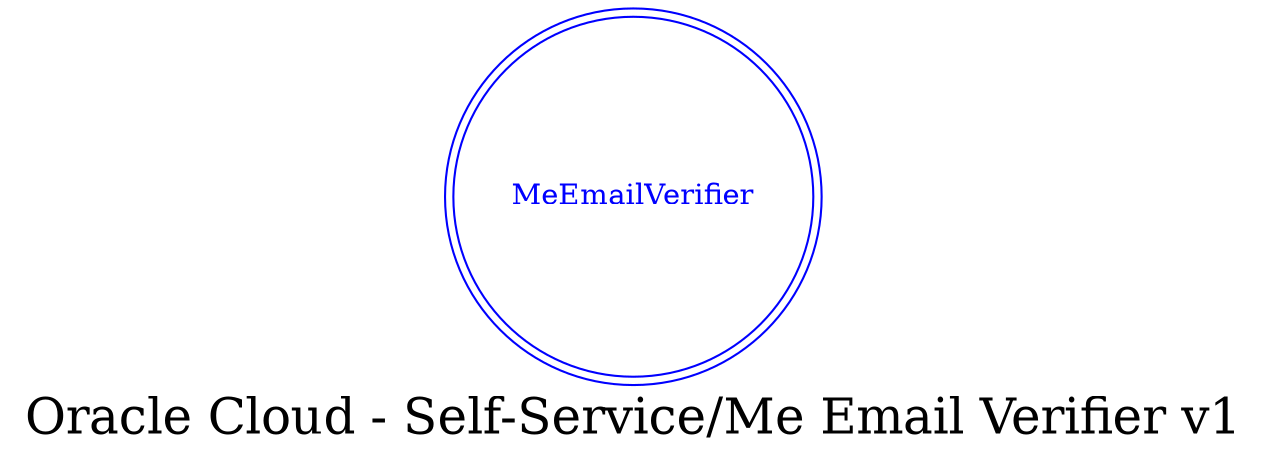 digraph LexiconGraph {
graph[label="Oracle Cloud - Self-Service/Me Email Verifier v1", fontsize=24]
splines=true
"MeEmailVerifier" [color=blue, fontcolor=blue, shape=doublecircle]
}
